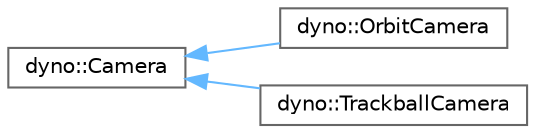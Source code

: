digraph "Graphical Class Hierarchy"
{
 // LATEX_PDF_SIZE
  bgcolor="transparent";
  edge [fontname=Helvetica,fontsize=10,labelfontname=Helvetica,labelfontsize=10];
  node [fontname=Helvetica,fontsize=10,shape=box,height=0.2,width=0.4];
  rankdir="LR";
  Node0 [id="Node000000",label="dyno::Camera",height=0.2,width=0.4,color="grey40", fillcolor="white", style="filled",URL="$classdyno_1_1_camera.html",tooltip=" "];
  Node0 -> Node1 [id="edge15_Node000000_Node000001",dir="back",color="steelblue1",style="solid",tooltip=" "];
  Node1 [id="Node000001",label="dyno::OrbitCamera",height=0.2,width=0.4,color="grey40", fillcolor="white", style="filled",URL="$classdyno_1_1_orbit_camera.html",tooltip=" "];
  Node0 -> Node2 [id="edge16_Node000000_Node000002",dir="back",color="steelblue1",style="solid",tooltip=" "];
  Node2 [id="Node000002",label="dyno::TrackballCamera",height=0.2,width=0.4,color="grey40", fillcolor="white", style="filled",URL="$classdyno_1_1_trackball_camera.html",tooltip=" "];
}
